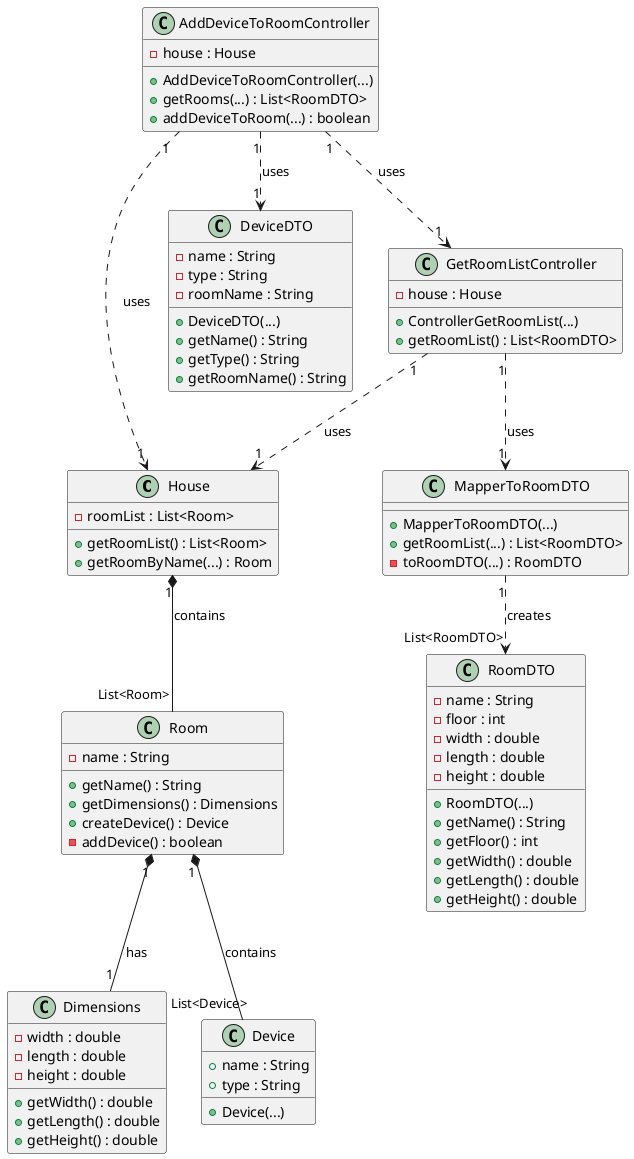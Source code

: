 @startuml

class House {
    - roomList : List<Room>
    + getRoomList() : List<Room>
    + getRoomByName(...) : Room
}

class Room {
    - name : String
    + getName() : String
    + getDimensions() : Dimensions
    + createDevice() : Device
    - addDevice() : boolean
}

class Dimensions{
    - width : double
    - length : double
    - height : double

    + getWidth() : double
    + getLength() : double
    + getHeight() : double
}

class Device{
    + name : String
    + type : String

    + Device(...)
}

class DeviceDTO {
    - name : String
    - type : String
    - roomName : String
    + DeviceDTO(...)
    + getName() : String
    + getType() : String
    + getRoomName() : String
}

class AddDeviceToRoomController {
    - house : House
    + AddDeviceToRoomController(...)
    + getRooms(...) : List<RoomDTO>
    + addDeviceToRoom(...) : boolean
}

class GetRoomListController {
    - house : House
    + ControllerGetRoomList(...)
    + getRoomList() : List<RoomDTO>
}

class MapperToRoomDTO {

    + MapperToRoomDTO(...)
    + getRoomList(...) : List<RoomDTO>
    - toRoomDTO(...) : RoomDTO
}

class RoomDTO {
    - name : String
    - floor : int
    - width : double
    - length : double
    - height : double

    + RoomDTO(...)
    + getName() : String
    + getFloor() : int
    + getWidth() : double
    + getLength() : double
    + getHeight() : double
}

AddDeviceToRoomController "1" ..> "1" House : uses
GetRoomListController "1" ..> "1" House : uses
House "1" *-- "List<Room>" Room : contains
Room "1" *-- "List<Device>" Device : contains
AddDeviceToRoomController "1" ..> "1" GetRoomListController : uses
AddDeviceToRoomController "1" ..> "1" DeviceDTO : uses
GetRoomListController "1" ..> "1" MapperToRoomDTO : uses
MapperToRoomDTO "1" ..> "List<RoomDTO>" RoomDTO : creates
Room "1" *-- "1" Dimensions : has

@enduml